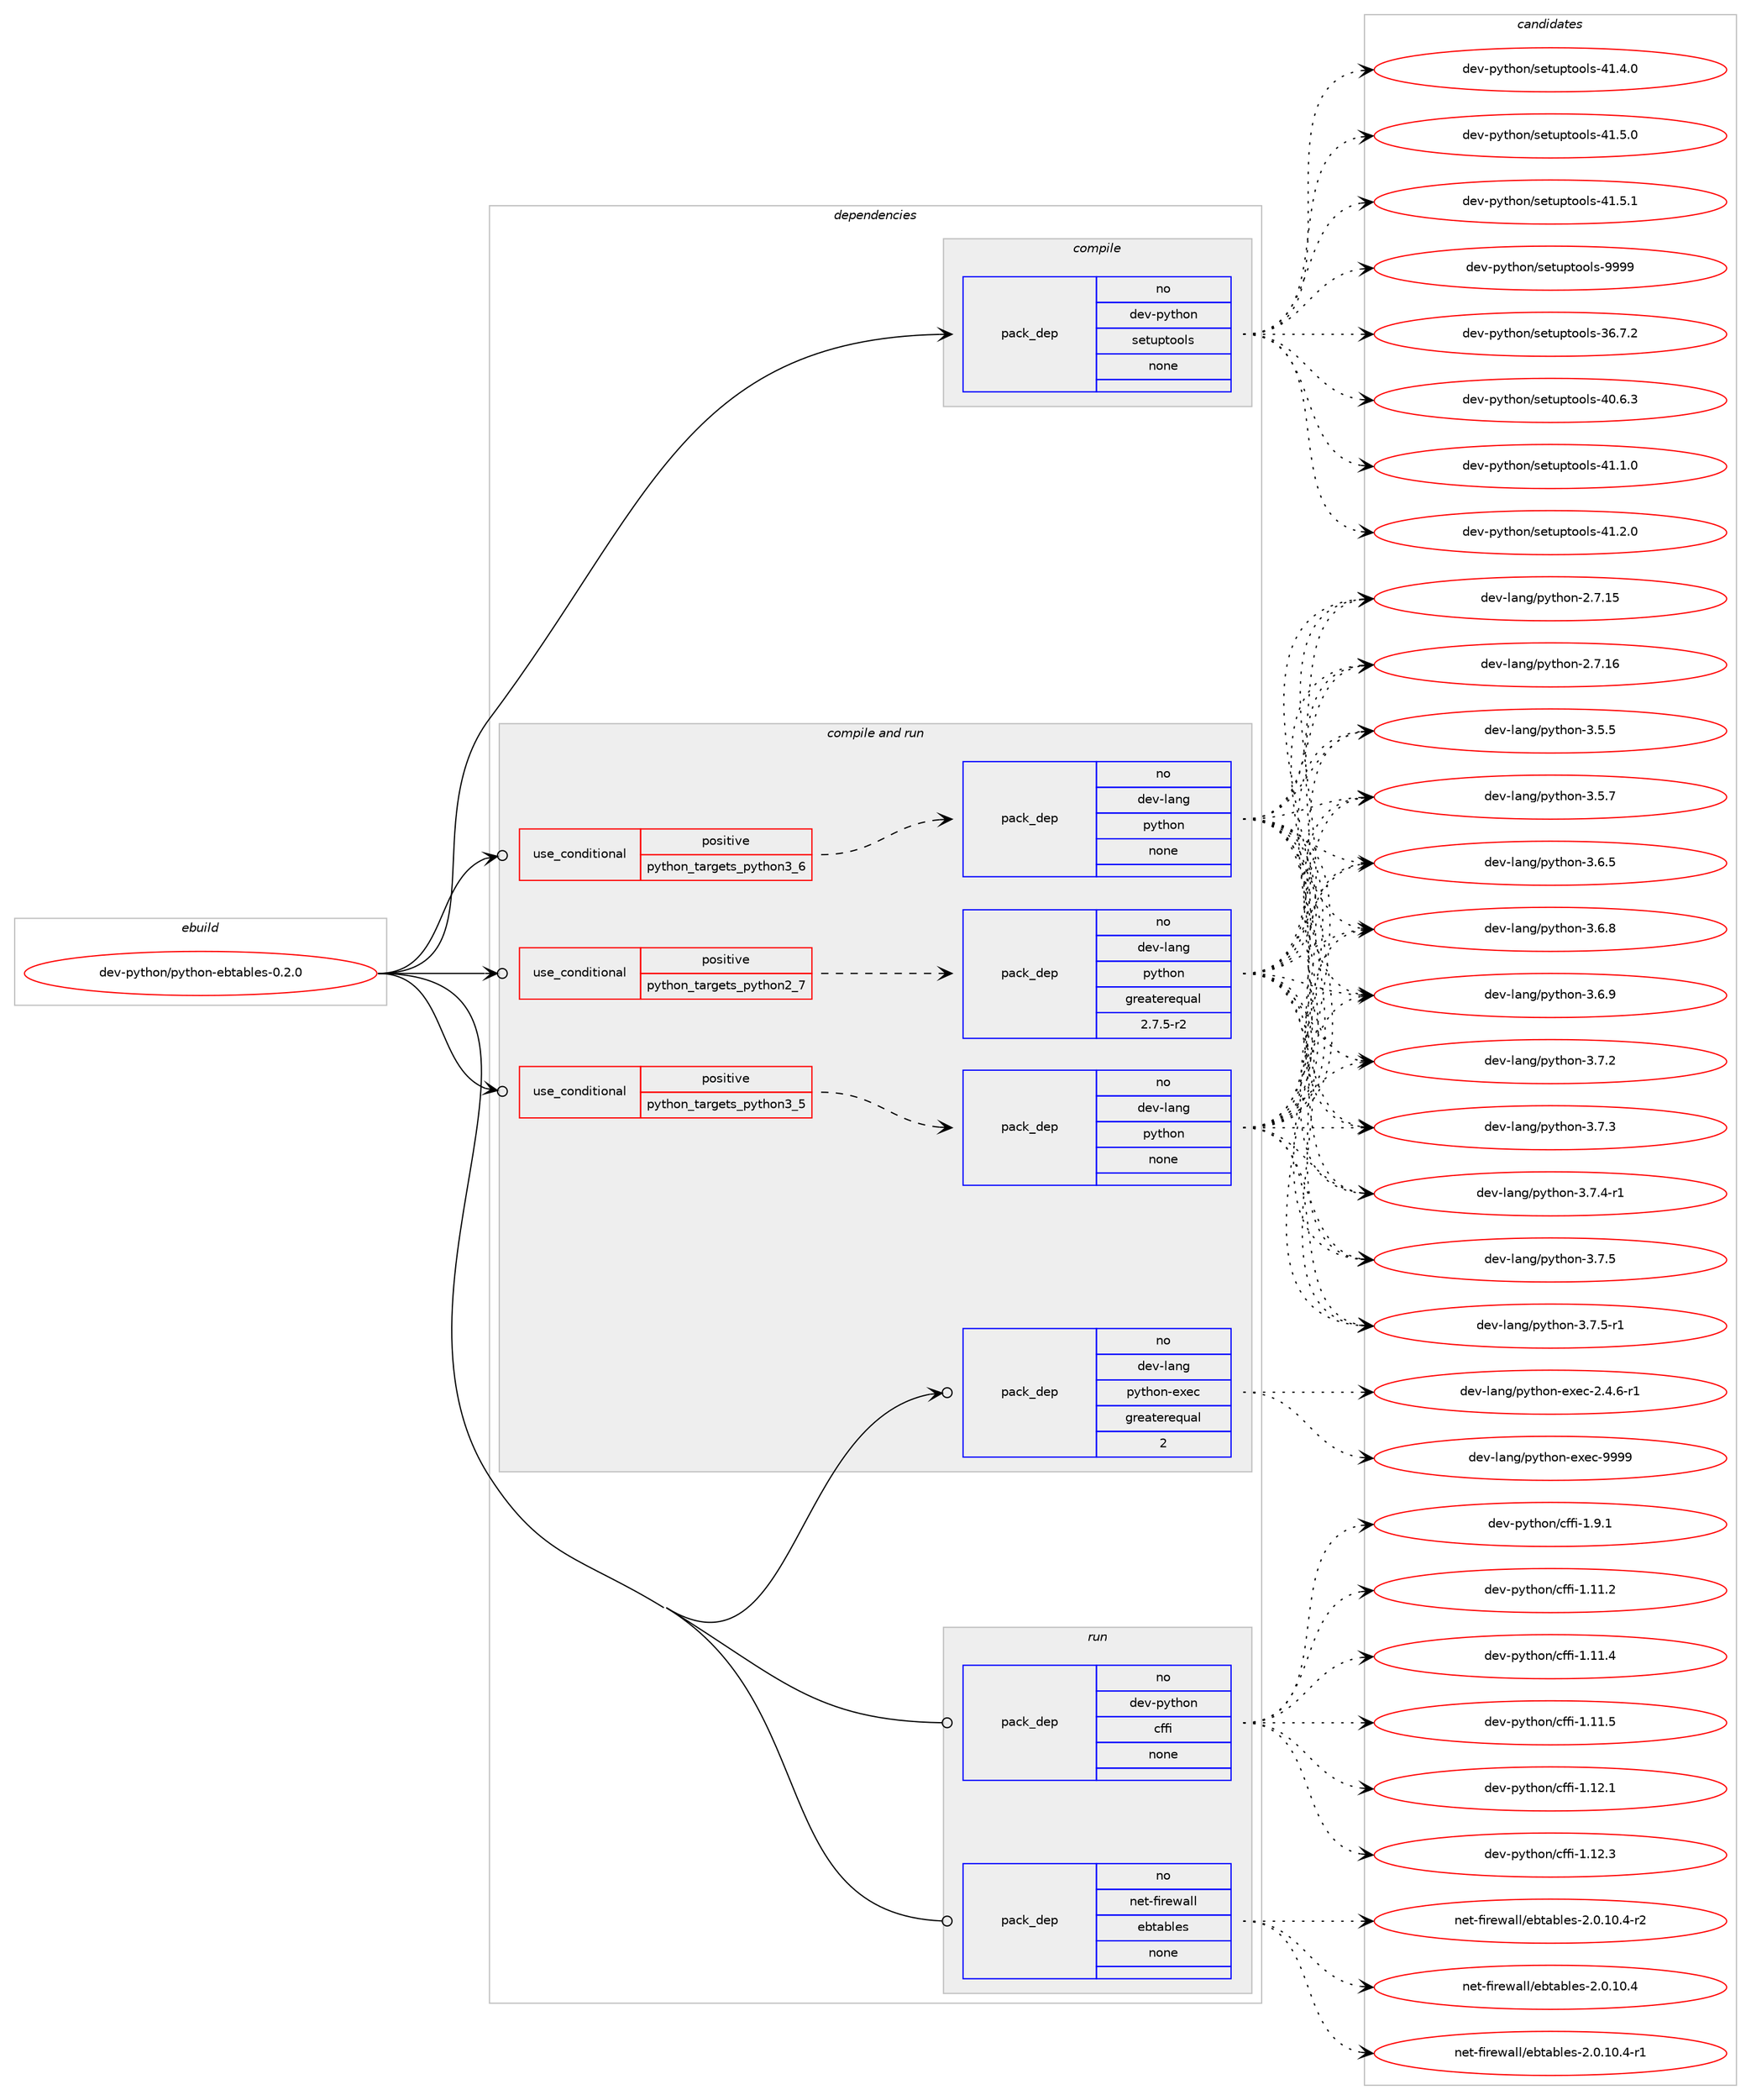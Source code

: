 digraph prolog {

# *************
# Graph options
# *************

newrank=true;
concentrate=true;
compound=true;
graph [rankdir=LR,fontname=Helvetica,fontsize=10,ranksep=1.5];#, ranksep=2.5, nodesep=0.2];
edge  [arrowhead=vee];
node  [fontname=Helvetica,fontsize=10];

# **********
# The ebuild
# **********

subgraph cluster_leftcol {
color=gray;
rank=same;
label=<<i>ebuild</i>>;
id [label="dev-python/python-ebtables-0.2.0", color=red, width=4, href="../dev-python/python-ebtables-0.2.0.svg"];
}

# ****************
# The dependencies
# ****************

subgraph cluster_midcol {
color=gray;
label=<<i>dependencies</i>>;
subgraph cluster_compile {
fillcolor="#eeeeee";
style=filled;
label=<<i>compile</i>>;
subgraph pack471488 {
dependency630827 [label=<<TABLE BORDER="0" CELLBORDER="1" CELLSPACING="0" CELLPADDING="4" WIDTH="220"><TR><TD ROWSPAN="6" CELLPADDING="30">pack_dep</TD></TR><TR><TD WIDTH="110">no</TD></TR><TR><TD>dev-python</TD></TR><TR><TD>setuptools</TD></TR><TR><TD>none</TD></TR><TR><TD></TD></TR></TABLE>>, shape=none, color=blue];
}
id:e -> dependency630827:w [weight=20,style="solid",arrowhead="vee"];
}
subgraph cluster_compileandrun {
fillcolor="#eeeeee";
style=filled;
label=<<i>compile and run</i>>;
subgraph cond147468 {
dependency630828 [label=<<TABLE BORDER="0" CELLBORDER="1" CELLSPACING="0" CELLPADDING="4"><TR><TD ROWSPAN="3" CELLPADDING="10">use_conditional</TD></TR><TR><TD>positive</TD></TR><TR><TD>python_targets_python2_7</TD></TR></TABLE>>, shape=none, color=red];
subgraph pack471489 {
dependency630829 [label=<<TABLE BORDER="0" CELLBORDER="1" CELLSPACING="0" CELLPADDING="4" WIDTH="220"><TR><TD ROWSPAN="6" CELLPADDING="30">pack_dep</TD></TR><TR><TD WIDTH="110">no</TD></TR><TR><TD>dev-lang</TD></TR><TR><TD>python</TD></TR><TR><TD>greaterequal</TD></TR><TR><TD>2.7.5-r2</TD></TR></TABLE>>, shape=none, color=blue];
}
dependency630828:e -> dependency630829:w [weight=20,style="dashed",arrowhead="vee"];
}
id:e -> dependency630828:w [weight=20,style="solid",arrowhead="odotvee"];
subgraph cond147469 {
dependency630830 [label=<<TABLE BORDER="0" CELLBORDER="1" CELLSPACING="0" CELLPADDING="4"><TR><TD ROWSPAN="3" CELLPADDING="10">use_conditional</TD></TR><TR><TD>positive</TD></TR><TR><TD>python_targets_python3_5</TD></TR></TABLE>>, shape=none, color=red];
subgraph pack471490 {
dependency630831 [label=<<TABLE BORDER="0" CELLBORDER="1" CELLSPACING="0" CELLPADDING="4" WIDTH="220"><TR><TD ROWSPAN="6" CELLPADDING="30">pack_dep</TD></TR><TR><TD WIDTH="110">no</TD></TR><TR><TD>dev-lang</TD></TR><TR><TD>python</TD></TR><TR><TD>none</TD></TR><TR><TD></TD></TR></TABLE>>, shape=none, color=blue];
}
dependency630830:e -> dependency630831:w [weight=20,style="dashed",arrowhead="vee"];
}
id:e -> dependency630830:w [weight=20,style="solid",arrowhead="odotvee"];
subgraph cond147470 {
dependency630832 [label=<<TABLE BORDER="0" CELLBORDER="1" CELLSPACING="0" CELLPADDING="4"><TR><TD ROWSPAN="3" CELLPADDING="10">use_conditional</TD></TR><TR><TD>positive</TD></TR><TR><TD>python_targets_python3_6</TD></TR></TABLE>>, shape=none, color=red];
subgraph pack471491 {
dependency630833 [label=<<TABLE BORDER="0" CELLBORDER="1" CELLSPACING="0" CELLPADDING="4" WIDTH="220"><TR><TD ROWSPAN="6" CELLPADDING="30">pack_dep</TD></TR><TR><TD WIDTH="110">no</TD></TR><TR><TD>dev-lang</TD></TR><TR><TD>python</TD></TR><TR><TD>none</TD></TR><TR><TD></TD></TR></TABLE>>, shape=none, color=blue];
}
dependency630832:e -> dependency630833:w [weight=20,style="dashed",arrowhead="vee"];
}
id:e -> dependency630832:w [weight=20,style="solid",arrowhead="odotvee"];
subgraph pack471492 {
dependency630834 [label=<<TABLE BORDER="0" CELLBORDER="1" CELLSPACING="0" CELLPADDING="4" WIDTH="220"><TR><TD ROWSPAN="6" CELLPADDING="30">pack_dep</TD></TR><TR><TD WIDTH="110">no</TD></TR><TR><TD>dev-lang</TD></TR><TR><TD>python-exec</TD></TR><TR><TD>greaterequal</TD></TR><TR><TD>2</TD></TR></TABLE>>, shape=none, color=blue];
}
id:e -> dependency630834:w [weight=20,style="solid",arrowhead="odotvee"];
}
subgraph cluster_run {
fillcolor="#eeeeee";
style=filled;
label=<<i>run</i>>;
subgraph pack471493 {
dependency630835 [label=<<TABLE BORDER="0" CELLBORDER="1" CELLSPACING="0" CELLPADDING="4" WIDTH="220"><TR><TD ROWSPAN="6" CELLPADDING="30">pack_dep</TD></TR><TR><TD WIDTH="110">no</TD></TR><TR><TD>dev-python</TD></TR><TR><TD>cffi</TD></TR><TR><TD>none</TD></TR><TR><TD></TD></TR></TABLE>>, shape=none, color=blue];
}
id:e -> dependency630835:w [weight=20,style="solid",arrowhead="odot"];
subgraph pack471494 {
dependency630836 [label=<<TABLE BORDER="0" CELLBORDER="1" CELLSPACING="0" CELLPADDING="4" WIDTH="220"><TR><TD ROWSPAN="6" CELLPADDING="30">pack_dep</TD></TR><TR><TD WIDTH="110">no</TD></TR><TR><TD>net-firewall</TD></TR><TR><TD>ebtables</TD></TR><TR><TD>none</TD></TR><TR><TD></TD></TR></TABLE>>, shape=none, color=blue];
}
id:e -> dependency630836:w [weight=20,style="solid",arrowhead="odot"];
}
}

# **************
# The candidates
# **************

subgraph cluster_choices {
rank=same;
color=gray;
label=<<i>candidates</i>>;

subgraph choice471488 {
color=black;
nodesep=1;
choice100101118451121211161041111104711510111611711211611111110811545515446554650 [label="dev-python/setuptools-36.7.2", color=red, width=4,href="../dev-python/setuptools-36.7.2.svg"];
choice100101118451121211161041111104711510111611711211611111110811545524846544651 [label="dev-python/setuptools-40.6.3", color=red, width=4,href="../dev-python/setuptools-40.6.3.svg"];
choice100101118451121211161041111104711510111611711211611111110811545524946494648 [label="dev-python/setuptools-41.1.0", color=red, width=4,href="../dev-python/setuptools-41.1.0.svg"];
choice100101118451121211161041111104711510111611711211611111110811545524946504648 [label="dev-python/setuptools-41.2.0", color=red, width=4,href="../dev-python/setuptools-41.2.0.svg"];
choice100101118451121211161041111104711510111611711211611111110811545524946524648 [label="dev-python/setuptools-41.4.0", color=red, width=4,href="../dev-python/setuptools-41.4.0.svg"];
choice100101118451121211161041111104711510111611711211611111110811545524946534648 [label="dev-python/setuptools-41.5.0", color=red, width=4,href="../dev-python/setuptools-41.5.0.svg"];
choice100101118451121211161041111104711510111611711211611111110811545524946534649 [label="dev-python/setuptools-41.5.1", color=red, width=4,href="../dev-python/setuptools-41.5.1.svg"];
choice10010111845112121116104111110471151011161171121161111111081154557575757 [label="dev-python/setuptools-9999", color=red, width=4,href="../dev-python/setuptools-9999.svg"];
dependency630827:e -> choice100101118451121211161041111104711510111611711211611111110811545515446554650:w [style=dotted,weight="100"];
dependency630827:e -> choice100101118451121211161041111104711510111611711211611111110811545524846544651:w [style=dotted,weight="100"];
dependency630827:e -> choice100101118451121211161041111104711510111611711211611111110811545524946494648:w [style=dotted,weight="100"];
dependency630827:e -> choice100101118451121211161041111104711510111611711211611111110811545524946504648:w [style=dotted,weight="100"];
dependency630827:e -> choice100101118451121211161041111104711510111611711211611111110811545524946524648:w [style=dotted,weight="100"];
dependency630827:e -> choice100101118451121211161041111104711510111611711211611111110811545524946534648:w [style=dotted,weight="100"];
dependency630827:e -> choice100101118451121211161041111104711510111611711211611111110811545524946534649:w [style=dotted,weight="100"];
dependency630827:e -> choice10010111845112121116104111110471151011161171121161111111081154557575757:w [style=dotted,weight="100"];
}
subgraph choice471489 {
color=black;
nodesep=1;
choice10010111845108971101034711212111610411111045504655464953 [label="dev-lang/python-2.7.15", color=red, width=4,href="../dev-lang/python-2.7.15.svg"];
choice10010111845108971101034711212111610411111045504655464954 [label="dev-lang/python-2.7.16", color=red, width=4,href="../dev-lang/python-2.7.16.svg"];
choice100101118451089711010347112121116104111110455146534653 [label="dev-lang/python-3.5.5", color=red, width=4,href="../dev-lang/python-3.5.5.svg"];
choice100101118451089711010347112121116104111110455146534655 [label="dev-lang/python-3.5.7", color=red, width=4,href="../dev-lang/python-3.5.7.svg"];
choice100101118451089711010347112121116104111110455146544653 [label="dev-lang/python-3.6.5", color=red, width=4,href="../dev-lang/python-3.6.5.svg"];
choice100101118451089711010347112121116104111110455146544656 [label="dev-lang/python-3.6.8", color=red, width=4,href="../dev-lang/python-3.6.8.svg"];
choice100101118451089711010347112121116104111110455146544657 [label="dev-lang/python-3.6.9", color=red, width=4,href="../dev-lang/python-3.6.9.svg"];
choice100101118451089711010347112121116104111110455146554650 [label="dev-lang/python-3.7.2", color=red, width=4,href="../dev-lang/python-3.7.2.svg"];
choice100101118451089711010347112121116104111110455146554651 [label="dev-lang/python-3.7.3", color=red, width=4,href="../dev-lang/python-3.7.3.svg"];
choice1001011184510897110103471121211161041111104551465546524511449 [label="dev-lang/python-3.7.4-r1", color=red, width=4,href="../dev-lang/python-3.7.4-r1.svg"];
choice100101118451089711010347112121116104111110455146554653 [label="dev-lang/python-3.7.5", color=red, width=4,href="../dev-lang/python-3.7.5.svg"];
choice1001011184510897110103471121211161041111104551465546534511449 [label="dev-lang/python-3.7.5-r1", color=red, width=4,href="../dev-lang/python-3.7.5-r1.svg"];
dependency630829:e -> choice10010111845108971101034711212111610411111045504655464953:w [style=dotted,weight="100"];
dependency630829:e -> choice10010111845108971101034711212111610411111045504655464954:w [style=dotted,weight="100"];
dependency630829:e -> choice100101118451089711010347112121116104111110455146534653:w [style=dotted,weight="100"];
dependency630829:e -> choice100101118451089711010347112121116104111110455146534655:w [style=dotted,weight="100"];
dependency630829:e -> choice100101118451089711010347112121116104111110455146544653:w [style=dotted,weight="100"];
dependency630829:e -> choice100101118451089711010347112121116104111110455146544656:w [style=dotted,weight="100"];
dependency630829:e -> choice100101118451089711010347112121116104111110455146544657:w [style=dotted,weight="100"];
dependency630829:e -> choice100101118451089711010347112121116104111110455146554650:w [style=dotted,weight="100"];
dependency630829:e -> choice100101118451089711010347112121116104111110455146554651:w [style=dotted,weight="100"];
dependency630829:e -> choice1001011184510897110103471121211161041111104551465546524511449:w [style=dotted,weight="100"];
dependency630829:e -> choice100101118451089711010347112121116104111110455146554653:w [style=dotted,weight="100"];
dependency630829:e -> choice1001011184510897110103471121211161041111104551465546534511449:w [style=dotted,weight="100"];
}
subgraph choice471490 {
color=black;
nodesep=1;
choice10010111845108971101034711212111610411111045504655464953 [label="dev-lang/python-2.7.15", color=red, width=4,href="../dev-lang/python-2.7.15.svg"];
choice10010111845108971101034711212111610411111045504655464954 [label="dev-lang/python-2.7.16", color=red, width=4,href="../dev-lang/python-2.7.16.svg"];
choice100101118451089711010347112121116104111110455146534653 [label="dev-lang/python-3.5.5", color=red, width=4,href="../dev-lang/python-3.5.5.svg"];
choice100101118451089711010347112121116104111110455146534655 [label="dev-lang/python-3.5.7", color=red, width=4,href="../dev-lang/python-3.5.7.svg"];
choice100101118451089711010347112121116104111110455146544653 [label="dev-lang/python-3.6.5", color=red, width=4,href="../dev-lang/python-3.6.5.svg"];
choice100101118451089711010347112121116104111110455146544656 [label="dev-lang/python-3.6.8", color=red, width=4,href="../dev-lang/python-3.6.8.svg"];
choice100101118451089711010347112121116104111110455146544657 [label="dev-lang/python-3.6.9", color=red, width=4,href="../dev-lang/python-3.6.9.svg"];
choice100101118451089711010347112121116104111110455146554650 [label="dev-lang/python-3.7.2", color=red, width=4,href="../dev-lang/python-3.7.2.svg"];
choice100101118451089711010347112121116104111110455146554651 [label="dev-lang/python-3.7.3", color=red, width=4,href="../dev-lang/python-3.7.3.svg"];
choice1001011184510897110103471121211161041111104551465546524511449 [label="dev-lang/python-3.7.4-r1", color=red, width=4,href="../dev-lang/python-3.7.4-r1.svg"];
choice100101118451089711010347112121116104111110455146554653 [label="dev-lang/python-3.7.5", color=red, width=4,href="../dev-lang/python-3.7.5.svg"];
choice1001011184510897110103471121211161041111104551465546534511449 [label="dev-lang/python-3.7.5-r1", color=red, width=4,href="../dev-lang/python-3.7.5-r1.svg"];
dependency630831:e -> choice10010111845108971101034711212111610411111045504655464953:w [style=dotted,weight="100"];
dependency630831:e -> choice10010111845108971101034711212111610411111045504655464954:w [style=dotted,weight="100"];
dependency630831:e -> choice100101118451089711010347112121116104111110455146534653:w [style=dotted,weight="100"];
dependency630831:e -> choice100101118451089711010347112121116104111110455146534655:w [style=dotted,weight="100"];
dependency630831:e -> choice100101118451089711010347112121116104111110455146544653:w [style=dotted,weight="100"];
dependency630831:e -> choice100101118451089711010347112121116104111110455146544656:w [style=dotted,weight="100"];
dependency630831:e -> choice100101118451089711010347112121116104111110455146544657:w [style=dotted,weight="100"];
dependency630831:e -> choice100101118451089711010347112121116104111110455146554650:w [style=dotted,weight="100"];
dependency630831:e -> choice100101118451089711010347112121116104111110455146554651:w [style=dotted,weight="100"];
dependency630831:e -> choice1001011184510897110103471121211161041111104551465546524511449:w [style=dotted,weight="100"];
dependency630831:e -> choice100101118451089711010347112121116104111110455146554653:w [style=dotted,weight="100"];
dependency630831:e -> choice1001011184510897110103471121211161041111104551465546534511449:w [style=dotted,weight="100"];
}
subgraph choice471491 {
color=black;
nodesep=1;
choice10010111845108971101034711212111610411111045504655464953 [label="dev-lang/python-2.7.15", color=red, width=4,href="../dev-lang/python-2.7.15.svg"];
choice10010111845108971101034711212111610411111045504655464954 [label="dev-lang/python-2.7.16", color=red, width=4,href="../dev-lang/python-2.7.16.svg"];
choice100101118451089711010347112121116104111110455146534653 [label="dev-lang/python-3.5.5", color=red, width=4,href="../dev-lang/python-3.5.5.svg"];
choice100101118451089711010347112121116104111110455146534655 [label="dev-lang/python-3.5.7", color=red, width=4,href="../dev-lang/python-3.5.7.svg"];
choice100101118451089711010347112121116104111110455146544653 [label="dev-lang/python-3.6.5", color=red, width=4,href="../dev-lang/python-3.6.5.svg"];
choice100101118451089711010347112121116104111110455146544656 [label="dev-lang/python-3.6.8", color=red, width=4,href="../dev-lang/python-3.6.8.svg"];
choice100101118451089711010347112121116104111110455146544657 [label="dev-lang/python-3.6.9", color=red, width=4,href="../dev-lang/python-3.6.9.svg"];
choice100101118451089711010347112121116104111110455146554650 [label="dev-lang/python-3.7.2", color=red, width=4,href="../dev-lang/python-3.7.2.svg"];
choice100101118451089711010347112121116104111110455146554651 [label="dev-lang/python-3.7.3", color=red, width=4,href="../dev-lang/python-3.7.3.svg"];
choice1001011184510897110103471121211161041111104551465546524511449 [label="dev-lang/python-3.7.4-r1", color=red, width=4,href="../dev-lang/python-3.7.4-r1.svg"];
choice100101118451089711010347112121116104111110455146554653 [label="dev-lang/python-3.7.5", color=red, width=4,href="../dev-lang/python-3.7.5.svg"];
choice1001011184510897110103471121211161041111104551465546534511449 [label="dev-lang/python-3.7.5-r1", color=red, width=4,href="../dev-lang/python-3.7.5-r1.svg"];
dependency630833:e -> choice10010111845108971101034711212111610411111045504655464953:w [style=dotted,weight="100"];
dependency630833:e -> choice10010111845108971101034711212111610411111045504655464954:w [style=dotted,weight="100"];
dependency630833:e -> choice100101118451089711010347112121116104111110455146534653:w [style=dotted,weight="100"];
dependency630833:e -> choice100101118451089711010347112121116104111110455146534655:w [style=dotted,weight="100"];
dependency630833:e -> choice100101118451089711010347112121116104111110455146544653:w [style=dotted,weight="100"];
dependency630833:e -> choice100101118451089711010347112121116104111110455146544656:w [style=dotted,weight="100"];
dependency630833:e -> choice100101118451089711010347112121116104111110455146544657:w [style=dotted,weight="100"];
dependency630833:e -> choice100101118451089711010347112121116104111110455146554650:w [style=dotted,weight="100"];
dependency630833:e -> choice100101118451089711010347112121116104111110455146554651:w [style=dotted,weight="100"];
dependency630833:e -> choice1001011184510897110103471121211161041111104551465546524511449:w [style=dotted,weight="100"];
dependency630833:e -> choice100101118451089711010347112121116104111110455146554653:w [style=dotted,weight="100"];
dependency630833:e -> choice1001011184510897110103471121211161041111104551465546534511449:w [style=dotted,weight="100"];
}
subgraph choice471492 {
color=black;
nodesep=1;
choice10010111845108971101034711212111610411111045101120101994550465246544511449 [label="dev-lang/python-exec-2.4.6-r1", color=red, width=4,href="../dev-lang/python-exec-2.4.6-r1.svg"];
choice10010111845108971101034711212111610411111045101120101994557575757 [label="dev-lang/python-exec-9999", color=red, width=4,href="../dev-lang/python-exec-9999.svg"];
dependency630834:e -> choice10010111845108971101034711212111610411111045101120101994550465246544511449:w [style=dotted,weight="100"];
dependency630834:e -> choice10010111845108971101034711212111610411111045101120101994557575757:w [style=dotted,weight="100"];
}
subgraph choice471493 {
color=black;
nodesep=1;
choice10010111845112121116104111110479910210210545494649494650 [label="dev-python/cffi-1.11.2", color=red, width=4,href="../dev-python/cffi-1.11.2.svg"];
choice10010111845112121116104111110479910210210545494649494652 [label="dev-python/cffi-1.11.4", color=red, width=4,href="../dev-python/cffi-1.11.4.svg"];
choice10010111845112121116104111110479910210210545494649494653 [label="dev-python/cffi-1.11.5", color=red, width=4,href="../dev-python/cffi-1.11.5.svg"];
choice10010111845112121116104111110479910210210545494649504649 [label="dev-python/cffi-1.12.1", color=red, width=4,href="../dev-python/cffi-1.12.1.svg"];
choice10010111845112121116104111110479910210210545494649504651 [label="dev-python/cffi-1.12.3", color=red, width=4,href="../dev-python/cffi-1.12.3.svg"];
choice100101118451121211161041111104799102102105454946574649 [label="dev-python/cffi-1.9.1", color=red, width=4,href="../dev-python/cffi-1.9.1.svg"];
dependency630835:e -> choice10010111845112121116104111110479910210210545494649494650:w [style=dotted,weight="100"];
dependency630835:e -> choice10010111845112121116104111110479910210210545494649494652:w [style=dotted,weight="100"];
dependency630835:e -> choice10010111845112121116104111110479910210210545494649494653:w [style=dotted,weight="100"];
dependency630835:e -> choice10010111845112121116104111110479910210210545494649504649:w [style=dotted,weight="100"];
dependency630835:e -> choice10010111845112121116104111110479910210210545494649504651:w [style=dotted,weight="100"];
dependency630835:e -> choice100101118451121211161041111104799102102105454946574649:w [style=dotted,weight="100"];
}
subgraph choice471494 {
color=black;
nodesep=1;
choice110101116451021051141011199710810847101981169798108101115455046484649484652 [label="net-firewall/ebtables-2.0.10.4", color=red, width=4,href="../net-firewall/ebtables-2.0.10.4.svg"];
choice1101011164510210511410111997108108471019811697981081011154550464846494846524511449 [label="net-firewall/ebtables-2.0.10.4-r1", color=red, width=4,href="../net-firewall/ebtables-2.0.10.4-r1.svg"];
choice1101011164510210511410111997108108471019811697981081011154550464846494846524511450 [label="net-firewall/ebtables-2.0.10.4-r2", color=red, width=4,href="../net-firewall/ebtables-2.0.10.4-r2.svg"];
dependency630836:e -> choice110101116451021051141011199710810847101981169798108101115455046484649484652:w [style=dotted,weight="100"];
dependency630836:e -> choice1101011164510210511410111997108108471019811697981081011154550464846494846524511449:w [style=dotted,weight="100"];
dependency630836:e -> choice1101011164510210511410111997108108471019811697981081011154550464846494846524511450:w [style=dotted,weight="100"];
}
}

}
